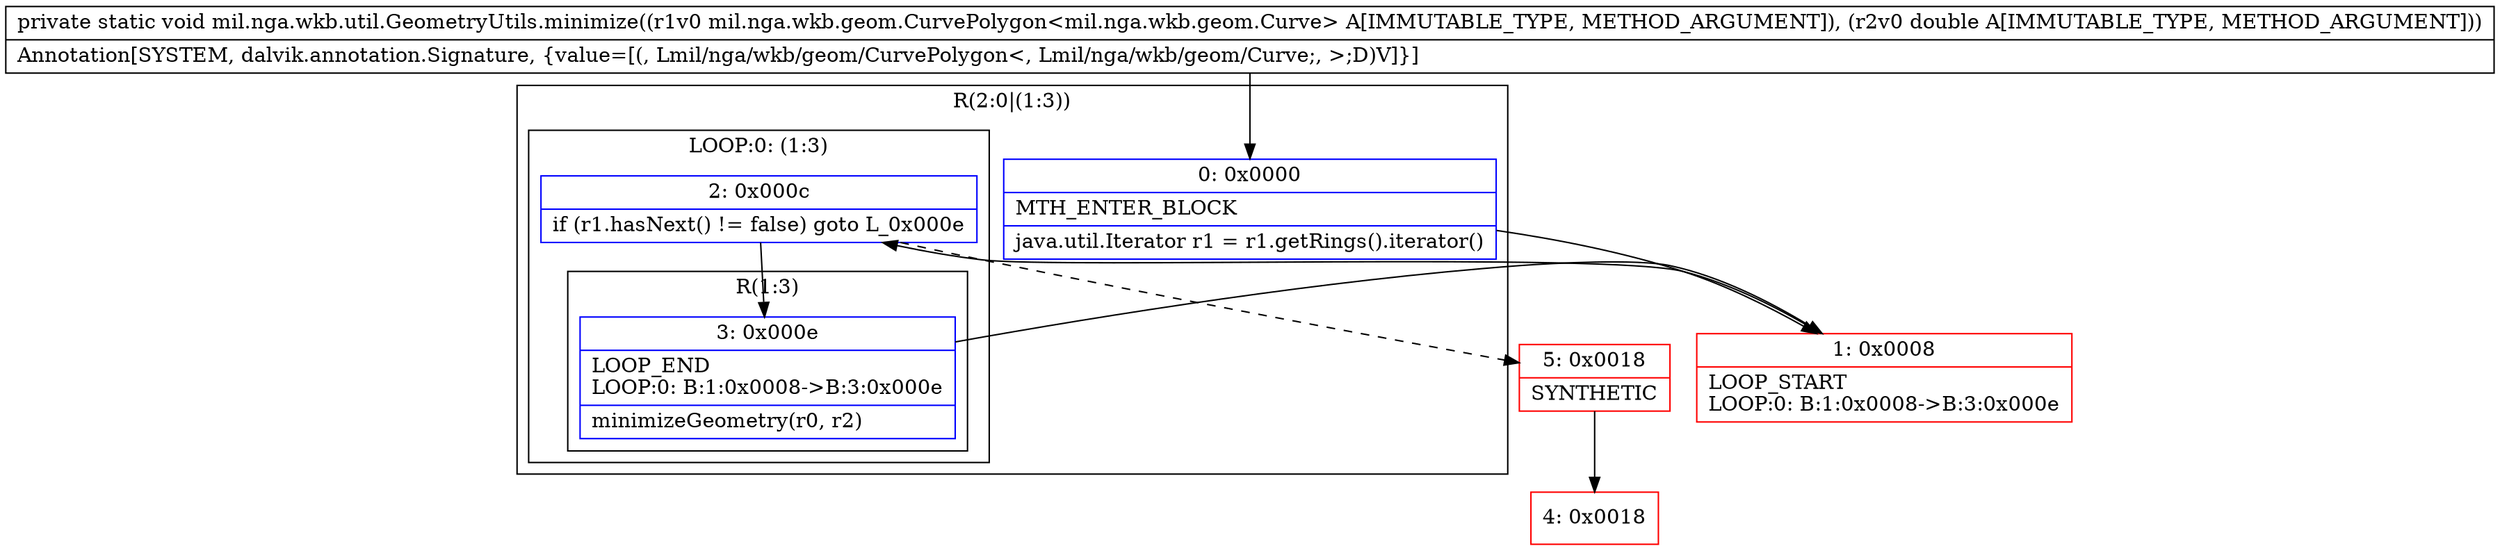 digraph "CFG formil.nga.wkb.util.GeometryUtils.minimize(Lmil\/nga\/wkb\/geom\/CurvePolygon;D)V" {
subgraph cluster_Region_1286623158 {
label = "R(2:0|(1:3))";
node [shape=record,color=blue];
Node_0 [shape=record,label="{0\:\ 0x0000|MTH_ENTER_BLOCK\l|java.util.Iterator r1 = r1.getRings().iterator()\l}"];
subgraph cluster_LoopRegion_534236785 {
label = "LOOP:0: (1:3)";
node [shape=record,color=blue];
Node_2 [shape=record,label="{2\:\ 0x000c|if (r1.hasNext() != false) goto L_0x000e\l}"];
subgraph cluster_Region_586615255 {
label = "R(1:3)";
node [shape=record,color=blue];
Node_3 [shape=record,label="{3\:\ 0x000e|LOOP_END\lLOOP:0: B:1:0x0008\-\>B:3:0x000e\l|minimizeGeometry(r0, r2)\l}"];
}
}
}
Node_1 [shape=record,color=red,label="{1\:\ 0x0008|LOOP_START\lLOOP:0: B:1:0x0008\-\>B:3:0x000e\l}"];
Node_4 [shape=record,color=red,label="{4\:\ 0x0018}"];
Node_5 [shape=record,color=red,label="{5\:\ 0x0018|SYNTHETIC\l}"];
MethodNode[shape=record,label="{private static void mil.nga.wkb.util.GeometryUtils.minimize((r1v0 mil.nga.wkb.geom.CurvePolygon\<mil.nga.wkb.geom.Curve\> A[IMMUTABLE_TYPE, METHOD_ARGUMENT]), (r2v0 double A[IMMUTABLE_TYPE, METHOD_ARGUMENT]))  | Annotation[SYSTEM, dalvik.annotation.Signature, \{value=[(, Lmil\/nga\/wkb\/geom\/CurvePolygon\<, Lmil\/nga\/wkb\/geom\/Curve;, \>;D)V]\}]\l}"];
MethodNode -> Node_0;
Node_0 -> Node_1;
Node_2 -> Node_3;
Node_2 -> Node_5[style=dashed];
Node_3 -> Node_1;
Node_1 -> Node_2;
Node_5 -> Node_4;
}

